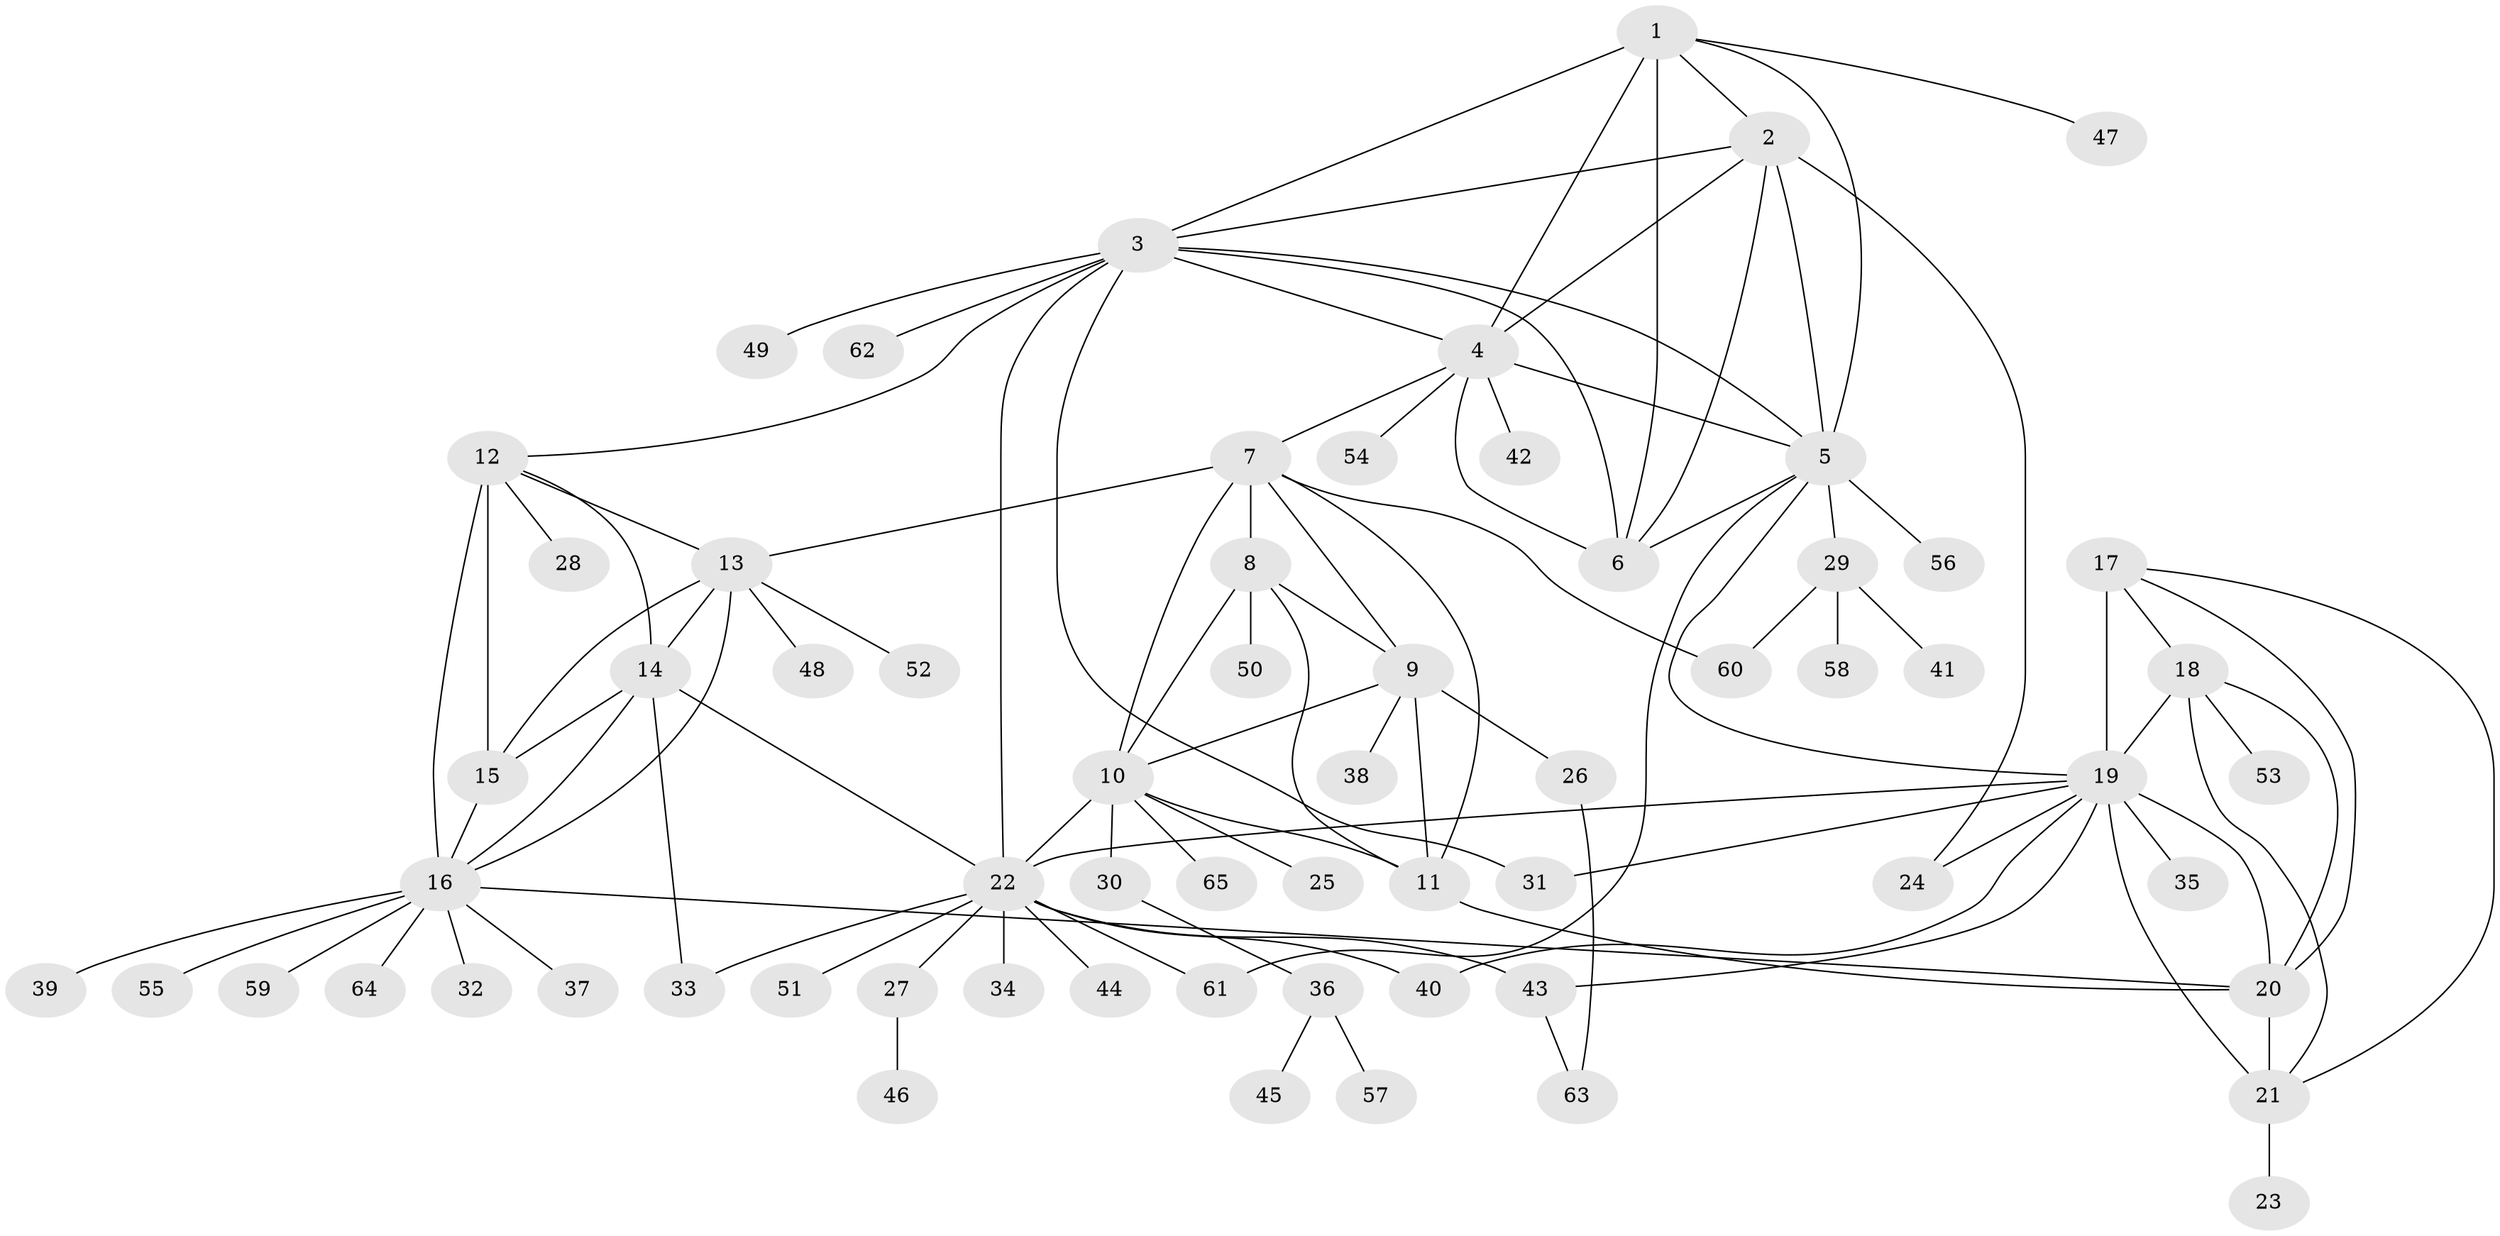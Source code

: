 // original degree distribution, {6: 0.031007751937984496, 8: 0.03875968992248062, 11: 0.007751937984496124, 9: 0.031007751937984496, 10: 0.046511627906976744, 7: 0.046511627906976744, 5: 0.007751937984496124, 12: 0.007751937984496124, 13: 0.015503875968992248, 1: 0.5891472868217055, 3: 0.015503875968992248, 2: 0.13953488372093023, 4: 0.023255813953488372}
// Generated by graph-tools (version 1.1) at 2025/37/03/09/25 02:37:13]
// undirected, 65 vertices, 106 edges
graph export_dot {
graph [start="1"]
  node [color=gray90,style=filled];
  1;
  2;
  3;
  4;
  5;
  6;
  7;
  8;
  9;
  10;
  11;
  12;
  13;
  14;
  15;
  16;
  17;
  18;
  19;
  20;
  21;
  22;
  23;
  24;
  25;
  26;
  27;
  28;
  29;
  30;
  31;
  32;
  33;
  34;
  35;
  36;
  37;
  38;
  39;
  40;
  41;
  42;
  43;
  44;
  45;
  46;
  47;
  48;
  49;
  50;
  51;
  52;
  53;
  54;
  55;
  56;
  57;
  58;
  59;
  60;
  61;
  62;
  63;
  64;
  65;
  1 -- 2 [weight=1.0];
  1 -- 3 [weight=1.0];
  1 -- 4 [weight=1.0];
  1 -- 5 [weight=1.0];
  1 -- 6 [weight=3.0];
  1 -- 47 [weight=1.0];
  2 -- 3 [weight=1.0];
  2 -- 4 [weight=1.0];
  2 -- 5 [weight=1.0];
  2 -- 6 [weight=1.0];
  2 -- 24 [weight=2.0];
  3 -- 4 [weight=1.0];
  3 -- 5 [weight=1.0];
  3 -- 6 [weight=1.0];
  3 -- 12 [weight=1.0];
  3 -- 22 [weight=1.0];
  3 -- 31 [weight=1.0];
  3 -- 49 [weight=1.0];
  3 -- 62 [weight=1.0];
  4 -- 5 [weight=1.0];
  4 -- 6 [weight=1.0];
  4 -- 7 [weight=1.0];
  4 -- 42 [weight=1.0];
  4 -- 54 [weight=1.0];
  5 -- 6 [weight=1.0];
  5 -- 19 [weight=1.0];
  5 -- 29 [weight=1.0];
  5 -- 56 [weight=1.0];
  5 -- 61 [weight=1.0];
  7 -- 8 [weight=2.0];
  7 -- 9 [weight=2.0];
  7 -- 10 [weight=2.0];
  7 -- 11 [weight=2.0];
  7 -- 13 [weight=1.0];
  7 -- 60 [weight=1.0];
  8 -- 9 [weight=1.0];
  8 -- 10 [weight=1.0];
  8 -- 11 [weight=1.0];
  8 -- 50 [weight=1.0];
  9 -- 10 [weight=1.0];
  9 -- 11 [weight=1.0];
  9 -- 26 [weight=3.0];
  9 -- 38 [weight=1.0];
  10 -- 11 [weight=1.0];
  10 -- 22 [weight=1.0];
  10 -- 25 [weight=1.0];
  10 -- 30 [weight=1.0];
  10 -- 65 [weight=1.0];
  11 -- 20 [weight=1.0];
  12 -- 13 [weight=2.0];
  12 -- 14 [weight=2.0];
  12 -- 15 [weight=8.0];
  12 -- 16 [weight=2.0];
  12 -- 28 [weight=1.0];
  13 -- 14 [weight=1.0];
  13 -- 15 [weight=1.0];
  13 -- 16 [weight=1.0];
  13 -- 48 [weight=1.0];
  13 -- 52 [weight=1.0];
  14 -- 15 [weight=1.0];
  14 -- 16 [weight=1.0];
  14 -- 22 [weight=1.0];
  14 -- 33 [weight=1.0];
  15 -- 16 [weight=1.0];
  16 -- 20 [weight=1.0];
  16 -- 32 [weight=1.0];
  16 -- 37 [weight=1.0];
  16 -- 39 [weight=1.0];
  16 -- 55 [weight=1.0];
  16 -- 59 [weight=1.0];
  16 -- 64 [weight=1.0];
  17 -- 18 [weight=1.0];
  17 -- 19 [weight=9.0];
  17 -- 20 [weight=1.0];
  17 -- 21 [weight=1.0];
  18 -- 19 [weight=2.0];
  18 -- 20 [weight=1.0];
  18 -- 21 [weight=1.0];
  18 -- 53 [weight=1.0];
  19 -- 20 [weight=2.0];
  19 -- 21 [weight=2.0];
  19 -- 22 [weight=2.0];
  19 -- 24 [weight=1.0];
  19 -- 31 [weight=1.0];
  19 -- 35 [weight=1.0];
  19 -- 40 [weight=1.0];
  19 -- 43 [weight=1.0];
  20 -- 21 [weight=1.0];
  21 -- 23 [weight=3.0];
  22 -- 27 [weight=1.0];
  22 -- 33 [weight=2.0];
  22 -- 34 [weight=1.0];
  22 -- 40 [weight=3.0];
  22 -- 43 [weight=1.0];
  22 -- 44 [weight=1.0];
  22 -- 51 [weight=3.0];
  22 -- 61 [weight=1.0];
  26 -- 63 [weight=1.0];
  27 -- 46 [weight=1.0];
  29 -- 41 [weight=1.0];
  29 -- 58 [weight=1.0];
  29 -- 60 [weight=1.0];
  30 -- 36 [weight=1.0];
  36 -- 45 [weight=1.0];
  36 -- 57 [weight=1.0];
  43 -- 63 [weight=1.0];
}
